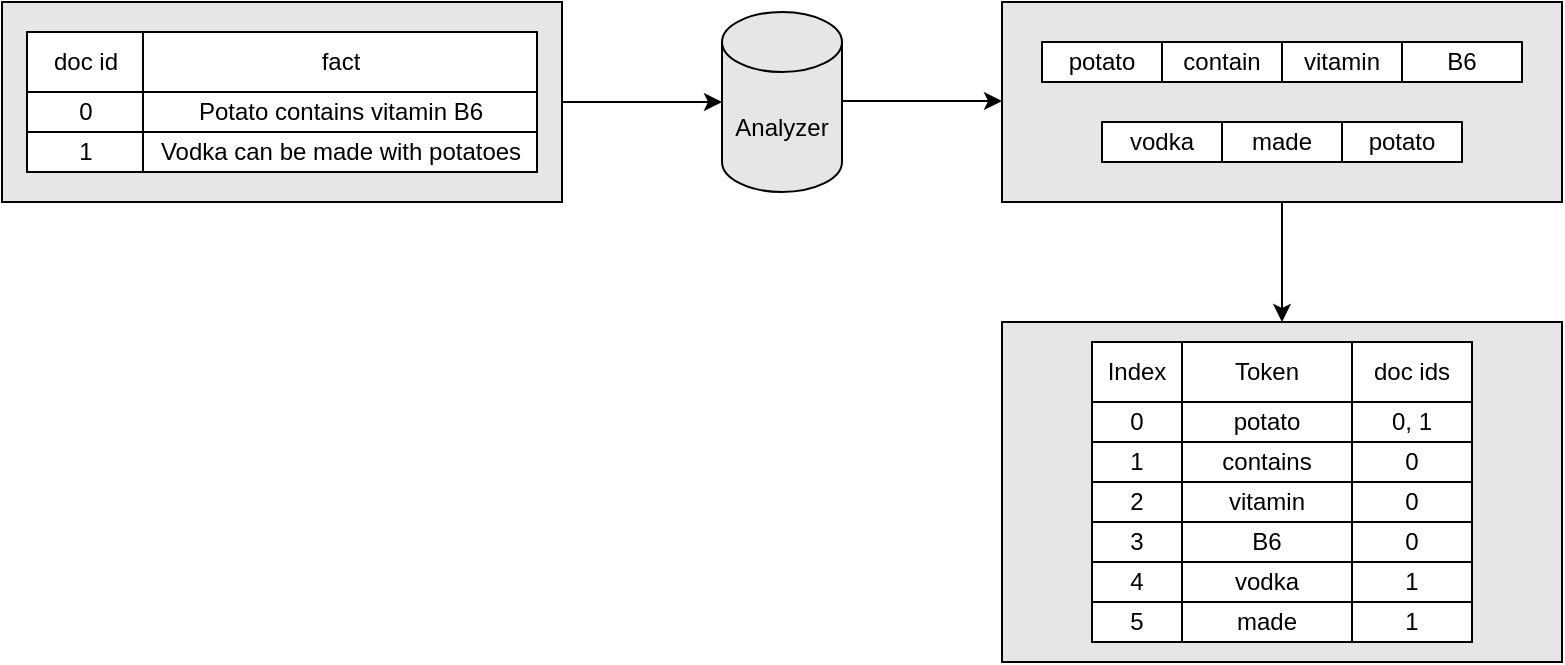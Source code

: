 <mxfile version="14.8.0" type="device"><diagram id="uKQTng71V5s25r32_x9X" name="Page-1"><mxGraphModel dx="1209" dy="617" grid="1" gridSize="10" guides="1" tooltips="1" connect="1" arrows="1" fold="1" page="1" pageScale="1" pageWidth="827" pageHeight="1169" math="0" shadow="0"><root><mxCell id="0"/><mxCell id="1" parent="0"/><mxCell id="3xwo9jAkR2fm01bP8fmU-1" value="" style="rounded=0;whiteSpace=wrap;html=1;fillColor=#E6E6E6;" vertex="1" parent="1"><mxGeometry x="40" y="100" width="280" height="100" as="geometry"/></mxCell><mxCell id="3xwo9jAkR2fm01bP8fmU-5" value="" style="endArrow=classic;html=1;exitX=1;exitY=0.5;exitDx=0;exitDy=0;entryX=0;entryY=0.5;entryDx=0;entryDy=0;entryPerimeter=0;" edge="1" parent="1" source="3xwo9jAkR2fm01bP8fmU-1" target="3xwo9jAkR2fm01bP8fmU-6"><mxGeometry width="50" height="50" relative="1" as="geometry"><mxPoint x="350" y="140" as="sourcePoint"/><mxPoint x="400" y="120" as="targetPoint"/></mxGeometry></mxCell><mxCell id="3xwo9jAkR2fm01bP8fmU-6" value="Analyzer" style="shape=cylinder3;whiteSpace=wrap;html=1;boundedLbl=1;backgroundOutline=1;size=15;rounded=0;shadow=0;sketch=0;strokeColor=#000000;fillColor=#E6E6E6;" vertex="1" parent="1"><mxGeometry x="400" y="105" width="60" height="90" as="geometry"/></mxCell><mxCell id="3xwo9jAkR2fm01bP8fmU-27" value="" style="rounded=0;whiteSpace=wrap;html=1;shadow=0;sketch=0;strokeColor=#000000;fillColor=#E6E6E6;" vertex="1" parent="1"><mxGeometry x="540" y="260" width="280" height="170" as="geometry"/></mxCell><mxCell id="3xwo9jAkR2fm01bP8fmU-28" value="" style="shape=table;startSize=0;container=1;collapsible=0;childLayout=tableLayout;" vertex="1" parent="1"><mxGeometry x="52.5" y="115" width="255" height="70" as="geometry"/></mxCell><mxCell id="3xwo9jAkR2fm01bP8fmU-55" style="shape=partialRectangle;collapsible=0;dropTarget=0;pointerEvents=0;fillColor=none;top=0;left=0;bottom=0;right=0;points=[[0,0.5],[1,0.5]];portConstraint=eastwest;" vertex="1" parent="3xwo9jAkR2fm01bP8fmU-28"><mxGeometry width="255" height="30" as="geometry"/></mxCell><mxCell id="3xwo9jAkR2fm01bP8fmU-56" value="doc id" style="shape=partialRectangle;html=1;whiteSpace=wrap;connectable=0;overflow=hidden;fillColor=none;top=0;left=0;bottom=0;right=0;" vertex="1" parent="3xwo9jAkR2fm01bP8fmU-55"><mxGeometry width="58" height="30" as="geometry"/></mxCell><mxCell id="3xwo9jAkR2fm01bP8fmU-57" value="fact" style="shape=partialRectangle;html=1;whiteSpace=wrap;connectable=0;overflow=hidden;fillColor=none;top=0;left=0;bottom=0;right=0;" vertex="1" parent="3xwo9jAkR2fm01bP8fmU-55"><mxGeometry x="58" width="197" height="30" as="geometry"/></mxCell><mxCell id="3xwo9jAkR2fm01bP8fmU-29" value="" style="shape=partialRectangle;collapsible=0;dropTarget=0;pointerEvents=0;fillColor=none;top=0;left=0;bottom=0;right=0;points=[[0,0.5],[1,0.5]];portConstraint=eastwest;" vertex="1" parent="3xwo9jAkR2fm01bP8fmU-28"><mxGeometry y="30" width="255" height="20" as="geometry"/></mxCell><mxCell id="3xwo9jAkR2fm01bP8fmU-30" value="0" style="shape=partialRectangle;html=1;whiteSpace=wrap;connectable=0;overflow=hidden;fillColor=none;top=0;left=0;bottom=0;right=0;" vertex="1" parent="3xwo9jAkR2fm01bP8fmU-29"><mxGeometry width="58" height="20" as="geometry"/></mxCell><mxCell id="3xwo9jAkR2fm01bP8fmU-31" value="Potato contains vitamin B6" style="shape=partialRectangle;html=1;whiteSpace=wrap;connectable=0;overflow=hidden;fillColor=none;top=0;left=0;bottom=0;right=0;" vertex="1" parent="3xwo9jAkR2fm01bP8fmU-29"><mxGeometry x="58" width="197" height="20" as="geometry"/></mxCell><mxCell id="3xwo9jAkR2fm01bP8fmU-32" value="" style="shape=partialRectangle;collapsible=0;dropTarget=0;pointerEvents=0;fillColor=none;top=0;left=0;bottom=0;right=0;points=[[0,0.5],[1,0.5]];portConstraint=eastwest;" vertex="1" parent="3xwo9jAkR2fm01bP8fmU-28"><mxGeometry y="50" width="255" height="20" as="geometry"/></mxCell><mxCell id="3xwo9jAkR2fm01bP8fmU-33" value="1" style="shape=partialRectangle;html=1;whiteSpace=wrap;connectable=0;overflow=hidden;fillColor=none;top=0;left=0;bottom=0;right=0;" vertex="1" parent="3xwo9jAkR2fm01bP8fmU-32"><mxGeometry width="58" height="20" as="geometry"/></mxCell><mxCell id="3xwo9jAkR2fm01bP8fmU-34" value="Vodka can be made with potatoes" style="shape=partialRectangle;html=1;whiteSpace=wrap;connectable=0;overflow=hidden;fillColor=none;top=0;left=0;bottom=0;right=0;" vertex="1" parent="3xwo9jAkR2fm01bP8fmU-32"><mxGeometry x="58" width="197" height="20" as="geometry"/></mxCell><mxCell id="3xwo9jAkR2fm01bP8fmU-35" value="" style="shape=table;startSize=0;container=1;collapsible=0;childLayout=tableLayout;" vertex="1" parent="1"><mxGeometry x="585" y="270" width="190" height="150" as="geometry"/></mxCell><mxCell id="3xwo9jAkR2fm01bP8fmU-36" value="" style="shape=partialRectangle;collapsible=0;dropTarget=0;pointerEvents=0;fillColor=none;top=0;left=0;bottom=0;right=0;points=[[0,0.5],[1,0.5]];portConstraint=eastwest;" vertex="1" parent="3xwo9jAkR2fm01bP8fmU-35"><mxGeometry width="190" height="30" as="geometry"/></mxCell><mxCell id="3xwo9jAkR2fm01bP8fmU-37" value="Index" style="shape=partialRectangle;html=1;whiteSpace=wrap;connectable=0;overflow=hidden;fillColor=none;top=0;left=0;bottom=0;right=0;" vertex="1" parent="3xwo9jAkR2fm01bP8fmU-36"><mxGeometry width="45" height="30" as="geometry"/></mxCell><mxCell id="3xwo9jAkR2fm01bP8fmU-38" value="Token" style="shape=partialRectangle;html=1;whiteSpace=wrap;connectable=0;overflow=hidden;fillColor=none;top=0;left=0;bottom=0;right=0;" vertex="1" parent="3xwo9jAkR2fm01bP8fmU-36"><mxGeometry x="45" width="85" height="30" as="geometry"/></mxCell><mxCell id="3xwo9jAkR2fm01bP8fmU-39" value="doc ids" style="shape=partialRectangle;html=1;whiteSpace=wrap;connectable=0;overflow=hidden;fillColor=none;top=0;left=0;bottom=0;right=0;" vertex="1" parent="3xwo9jAkR2fm01bP8fmU-36"><mxGeometry x="130" width="60" height="30" as="geometry"/></mxCell><mxCell id="3xwo9jAkR2fm01bP8fmU-40" value="" style="shape=partialRectangle;collapsible=0;dropTarget=0;pointerEvents=0;fillColor=none;top=0;left=0;bottom=0;right=0;points=[[0,0.5],[1,0.5]];portConstraint=eastwest;" vertex="1" parent="3xwo9jAkR2fm01bP8fmU-35"><mxGeometry y="30" width="190" height="20" as="geometry"/></mxCell><mxCell id="3xwo9jAkR2fm01bP8fmU-41" value="0" style="shape=partialRectangle;html=1;whiteSpace=wrap;connectable=0;overflow=hidden;fillColor=none;top=0;left=0;bottom=0;right=0;" vertex="1" parent="3xwo9jAkR2fm01bP8fmU-40"><mxGeometry width="45" height="20" as="geometry"/></mxCell><mxCell id="3xwo9jAkR2fm01bP8fmU-42" value="potato" style="shape=partialRectangle;html=1;whiteSpace=wrap;connectable=0;overflow=hidden;fillColor=none;top=0;left=0;bottom=0;right=0;" vertex="1" parent="3xwo9jAkR2fm01bP8fmU-40"><mxGeometry x="45" width="85" height="20" as="geometry"/></mxCell><mxCell id="3xwo9jAkR2fm01bP8fmU-43" value="0, 1" style="shape=partialRectangle;html=1;whiteSpace=wrap;connectable=0;overflow=hidden;fillColor=none;top=0;left=0;bottom=0;right=0;" vertex="1" parent="3xwo9jAkR2fm01bP8fmU-40"><mxGeometry x="130" width="60" height="20" as="geometry"/></mxCell><mxCell id="3xwo9jAkR2fm01bP8fmU-44" value="" style="shape=partialRectangle;collapsible=0;dropTarget=0;pointerEvents=0;fillColor=none;top=0;left=0;bottom=0;right=0;points=[[0,0.5],[1,0.5]];portConstraint=eastwest;" vertex="1" parent="3xwo9jAkR2fm01bP8fmU-35"><mxGeometry y="50" width="190" height="20" as="geometry"/></mxCell><mxCell id="3xwo9jAkR2fm01bP8fmU-45" value="1" style="shape=partialRectangle;html=1;whiteSpace=wrap;connectable=0;overflow=hidden;fillColor=none;top=0;left=0;bottom=0;right=0;" vertex="1" parent="3xwo9jAkR2fm01bP8fmU-44"><mxGeometry width="45" height="20" as="geometry"/></mxCell><mxCell id="3xwo9jAkR2fm01bP8fmU-46" value="contains" style="shape=partialRectangle;html=1;whiteSpace=wrap;connectable=0;overflow=hidden;fillColor=none;top=0;left=0;bottom=0;right=0;" vertex="1" parent="3xwo9jAkR2fm01bP8fmU-44"><mxGeometry x="45" width="85" height="20" as="geometry"/></mxCell><mxCell id="3xwo9jAkR2fm01bP8fmU-47" value="0" style="shape=partialRectangle;html=1;whiteSpace=wrap;connectable=0;overflow=hidden;fillColor=none;top=0;left=0;bottom=0;right=0;" vertex="1" parent="3xwo9jAkR2fm01bP8fmU-44"><mxGeometry x="130" width="60" height="20" as="geometry"/></mxCell><mxCell id="3xwo9jAkR2fm01bP8fmU-79" style="shape=partialRectangle;collapsible=0;dropTarget=0;pointerEvents=0;fillColor=none;top=0;left=0;bottom=0;right=0;points=[[0,0.5],[1,0.5]];portConstraint=eastwest;" vertex="1" parent="3xwo9jAkR2fm01bP8fmU-35"><mxGeometry y="70" width="190" height="20" as="geometry"/></mxCell><mxCell id="3xwo9jAkR2fm01bP8fmU-80" value="2" style="shape=partialRectangle;html=1;whiteSpace=wrap;connectable=0;overflow=hidden;fillColor=none;top=0;left=0;bottom=0;right=0;" vertex="1" parent="3xwo9jAkR2fm01bP8fmU-79"><mxGeometry width="45" height="20" as="geometry"/></mxCell><mxCell id="3xwo9jAkR2fm01bP8fmU-81" value="vitamin" style="shape=partialRectangle;html=1;whiteSpace=wrap;connectable=0;overflow=hidden;fillColor=none;top=0;left=0;bottom=0;right=0;" vertex="1" parent="3xwo9jAkR2fm01bP8fmU-79"><mxGeometry x="45" width="85" height="20" as="geometry"/></mxCell><mxCell id="3xwo9jAkR2fm01bP8fmU-82" value="0" style="shape=partialRectangle;html=1;whiteSpace=wrap;connectable=0;overflow=hidden;fillColor=none;top=0;left=0;bottom=0;right=0;" vertex="1" parent="3xwo9jAkR2fm01bP8fmU-79"><mxGeometry x="130" width="60" height="20" as="geometry"/></mxCell><mxCell id="3xwo9jAkR2fm01bP8fmU-75" style="shape=partialRectangle;collapsible=0;dropTarget=0;pointerEvents=0;fillColor=none;top=0;left=0;bottom=0;right=0;points=[[0,0.5],[1,0.5]];portConstraint=eastwest;" vertex="1" parent="3xwo9jAkR2fm01bP8fmU-35"><mxGeometry y="90" width="190" height="20" as="geometry"/></mxCell><mxCell id="3xwo9jAkR2fm01bP8fmU-76" value="3" style="shape=partialRectangle;html=1;whiteSpace=wrap;connectable=0;overflow=hidden;fillColor=none;top=0;left=0;bottom=0;right=0;" vertex="1" parent="3xwo9jAkR2fm01bP8fmU-75"><mxGeometry width="45" height="20" as="geometry"/></mxCell><mxCell id="3xwo9jAkR2fm01bP8fmU-77" value="B6" style="shape=partialRectangle;html=1;whiteSpace=wrap;connectable=0;overflow=hidden;fillColor=none;top=0;left=0;bottom=0;right=0;" vertex="1" parent="3xwo9jAkR2fm01bP8fmU-75"><mxGeometry x="45" width="85" height="20" as="geometry"/></mxCell><mxCell id="3xwo9jAkR2fm01bP8fmU-78" value="0" style="shape=partialRectangle;html=1;whiteSpace=wrap;connectable=0;overflow=hidden;fillColor=none;top=0;left=0;bottom=0;right=0;" vertex="1" parent="3xwo9jAkR2fm01bP8fmU-75"><mxGeometry x="130" width="60" height="20" as="geometry"/></mxCell><mxCell id="3xwo9jAkR2fm01bP8fmU-71" style="shape=partialRectangle;collapsible=0;dropTarget=0;pointerEvents=0;fillColor=none;top=0;left=0;bottom=0;right=0;points=[[0,0.5],[1,0.5]];portConstraint=eastwest;" vertex="1" parent="3xwo9jAkR2fm01bP8fmU-35"><mxGeometry y="110" width="190" height="20" as="geometry"/></mxCell><mxCell id="3xwo9jAkR2fm01bP8fmU-72" value="4" style="shape=partialRectangle;html=1;whiteSpace=wrap;connectable=0;overflow=hidden;fillColor=none;top=0;left=0;bottom=0;right=0;" vertex="1" parent="3xwo9jAkR2fm01bP8fmU-71"><mxGeometry width="45" height="20" as="geometry"/></mxCell><mxCell id="3xwo9jAkR2fm01bP8fmU-73" value="vodka" style="shape=partialRectangle;html=1;whiteSpace=wrap;connectable=0;overflow=hidden;fillColor=none;top=0;left=0;bottom=0;right=0;" vertex="1" parent="3xwo9jAkR2fm01bP8fmU-71"><mxGeometry x="45" width="85" height="20" as="geometry"/></mxCell><mxCell id="3xwo9jAkR2fm01bP8fmU-74" value="1" style="shape=partialRectangle;html=1;whiteSpace=wrap;connectable=0;overflow=hidden;fillColor=none;top=0;left=0;bottom=0;right=0;" vertex="1" parent="3xwo9jAkR2fm01bP8fmU-71"><mxGeometry x="130" width="60" height="20" as="geometry"/></mxCell><mxCell id="3xwo9jAkR2fm01bP8fmU-83" style="shape=partialRectangle;collapsible=0;dropTarget=0;pointerEvents=0;fillColor=none;top=0;left=0;bottom=0;right=0;points=[[0,0.5],[1,0.5]];portConstraint=eastwest;" vertex="1" parent="3xwo9jAkR2fm01bP8fmU-35"><mxGeometry y="130" width="190" height="20" as="geometry"/></mxCell><mxCell id="3xwo9jAkR2fm01bP8fmU-84" value="5" style="shape=partialRectangle;html=1;whiteSpace=wrap;connectable=0;overflow=hidden;fillColor=none;top=0;left=0;bottom=0;right=0;" vertex="1" parent="3xwo9jAkR2fm01bP8fmU-83"><mxGeometry width="45" height="20" as="geometry"/></mxCell><mxCell id="3xwo9jAkR2fm01bP8fmU-85" value="made" style="shape=partialRectangle;html=1;whiteSpace=wrap;connectable=0;overflow=hidden;fillColor=none;top=0;left=0;bottom=0;right=0;" vertex="1" parent="3xwo9jAkR2fm01bP8fmU-83"><mxGeometry x="45" width="85" height="20" as="geometry"/></mxCell><mxCell id="3xwo9jAkR2fm01bP8fmU-86" value="1" style="shape=partialRectangle;html=1;whiteSpace=wrap;connectable=0;overflow=hidden;fillColor=none;top=0;left=0;bottom=0;right=0;" vertex="1" parent="3xwo9jAkR2fm01bP8fmU-83"><mxGeometry x="130" width="60" height="20" as="geometry"/></mxCell><mxCell id="3xwo9jAkR2fm01bP8fmU-87" style="edgeStyle=orthogonalEdgeStyle;rounded=0;orthogonalLoop=1;jettySize=auto;html=1;exitX=0.5;exitY=1;exitDx=0;exitDy=0;entryX=0.5;entryY=0;entryDx=0;entryDy=0;" edge="1" parent="1" source="3xwo9jAkR2fm01bP8fmU-58" target="3xwo9jAkR2fm01bP8fmU-27"><mxGeometry relative="1" as="geometry"/></mxCell><mxCell id="3xwo9jAkR2fm01bP8fmU-58" value="" style="rounded=0;whiteSpace=wrap;html=1;fillColor=#E6E6E6;" vertex="1" parent="1"><mxGeometry x="540" y="100" width="280" height="100" as="geometry"/></mxCell><mxCell id="3xwo9jAkR2fm01bP8fmU-59" value="" style="shape=table;startSize=0;container=1;collapsible=0;childLayout=tableLayout;" vertex="1" parent="1"><mxGeometry x="560" y="120" width="240" height="20" as="geometry"/></mxCell><mxCell id="3xwo9jAkR2fm01bP8fmU-60" value="" style="shape=partialRectangle;collapsible=0;dropTarget=0;pointerEvents=0;fillColor=none;top=0;left=0;bottom=0;right=0;points=[[0,0.5],[1,0.5]];portConstraint=eastwest;" vertex="1" parent="3xwo9jAkR2fm01bP8fmU-59"><mxGeometry width="240" height="20" as="geometry"/></mxCell><mxCell id="3xwo9jAkR2fm01bP8fmU-61" value="potato" style="shape=partialRectangle;html=1;whiteSpace=wrap;connectable=0;overflow=hidden;fillColor=none;top=0;left=0;bottom=0;right=0;" vertex="1" parent="3xwo9jAkR2fm01bP8fmU-60"><mxGeometry width="60" height="20" as="geometry"/></mxCell><mxCell id="3xwo9jAkR2fm01bP8fmU-62" value="contain" style="shape=partialRectangle;html=1;whiteSpace=wrap;connectable=0;overflow=hidden;fillColor=none;top=0;left=0;bottom=0;right=0;" vertex="1" parent="3xwo9jAkR2fm01bP8fmU-60"><mxGeometry x="60" width="60" height="20" as="geometry"/></mxCell><mxCell id="3xwo9jAkR2fm01bP8fmU-63" value="vitamin" style="shape=partialRectangle;html=1;whiteSpace=wrap;connectable=0;overflow=hidden;fillColor=none;top=0;left=0;bottom=0;right=0;" vertex="1" parent="3xwo9jAkR2fm01bP8fmU-60"><mxGeometry x="120" width="60" height="20" as="geometry"/></mxCell><mxCell id="3xwo9jAkR2fm01bP8fmU-64" value="B6" style="shape=partialRectangle;html=1;whiteSpace=wrap;connectable=0;overflow=hidden;fillColor=none;top=0;left=0;bottom=0;right=0;" vertex="1" parent="3xwo9jAkR2fm01bP8fmU-60"><mxGeometry x="180" width="60" height="20" as="geometry"/></mxCell><mxCell id="3xwo9jAkR2fm01bP8fmU-65" value="" style="shape=table;startSize=0;container=1;collapsible=0;childLayout=tableLayout;" vertex="1" parent="1"><mxGeometry x="590" y="160" width="180" height="20" as="geometry"/></mxCell><mxCell id="3xwo9jAkR2fm01bP8fmU-66" value="" style="shape=partialRectangle;collapsible=0;dropTarget=0;pointerEvents=0;fillColor=none;top=0;left=0;bottom=0;right=0;points=[[0,0.5],[1,0.5]];portConstraint=eastwest;" vertex="1" parent="3xwo9jAkR2fm01bP8fmU-65"><mxGeometry width="180" height="20" as="geometry"/></mxCell><mxCell id="3xwo9jAkR2fm01bP8fmU-67" value="vodka" style="shape=partialRectangle;html=1;whiteSpace=wrap;connectable=0;overflow=hidden;fillColor=none;top=0;left=0;bottom=0;right=0;" vertex="1" parent="3xwo9jAkR2fm01bP8fmU-66"><mxGeometry width="60" height="20" as="geometry"/></mxCell><mxCell id="3xwo9jAkR2fm01bP8fmU-68" value="made" style="shape=partialRectangle;html=1;whiteSpace=wrap;connectable=0;overflow=hidden;fillColor=none;top=0;left=0;bottom=0;right=0;" vertex="1" parent="3xwo9jAkR2fm01bP8fmU-66"><mxGeometry x="60" width="60" height="20" as="geometry"/></mxCell><mxCell id="3xwo9jAkR2fm01bP8fmU-69" value="potato" style="shape=partialRectangle;html=1;whiteSpace=wrap;connectable=0;overflow=hidden;fillColor=none;top=0;left=0;bottom=0;right=0;" vertex="1" parent="3xwo9jAkR2fm01bP8fmU-66"><mxGeometry x="120" width="60" height="20" as="geometry"/></mxCell><mxCell id="3xwo9jAkR2fm01bP8fmU-88" value="" style="endArrow=classic;html=1;exitX=1;exitY=0.5;exitDx=0;exitDy=0;entryX=0;entryY=0.5;entryDx=0;entryDy=0;entryPerimeter=0;" edge="1" parent="1"><mxGeometry width="50" height="50" relative="1" as="geometry"><mxPoint x="460" y="149.5" as="sourcePoint"/><mxPoint x="540" y="149.5" as="targetPoint"/></mxGeometry></mxCell></root></mxGraphModel></diagram></mxfile>